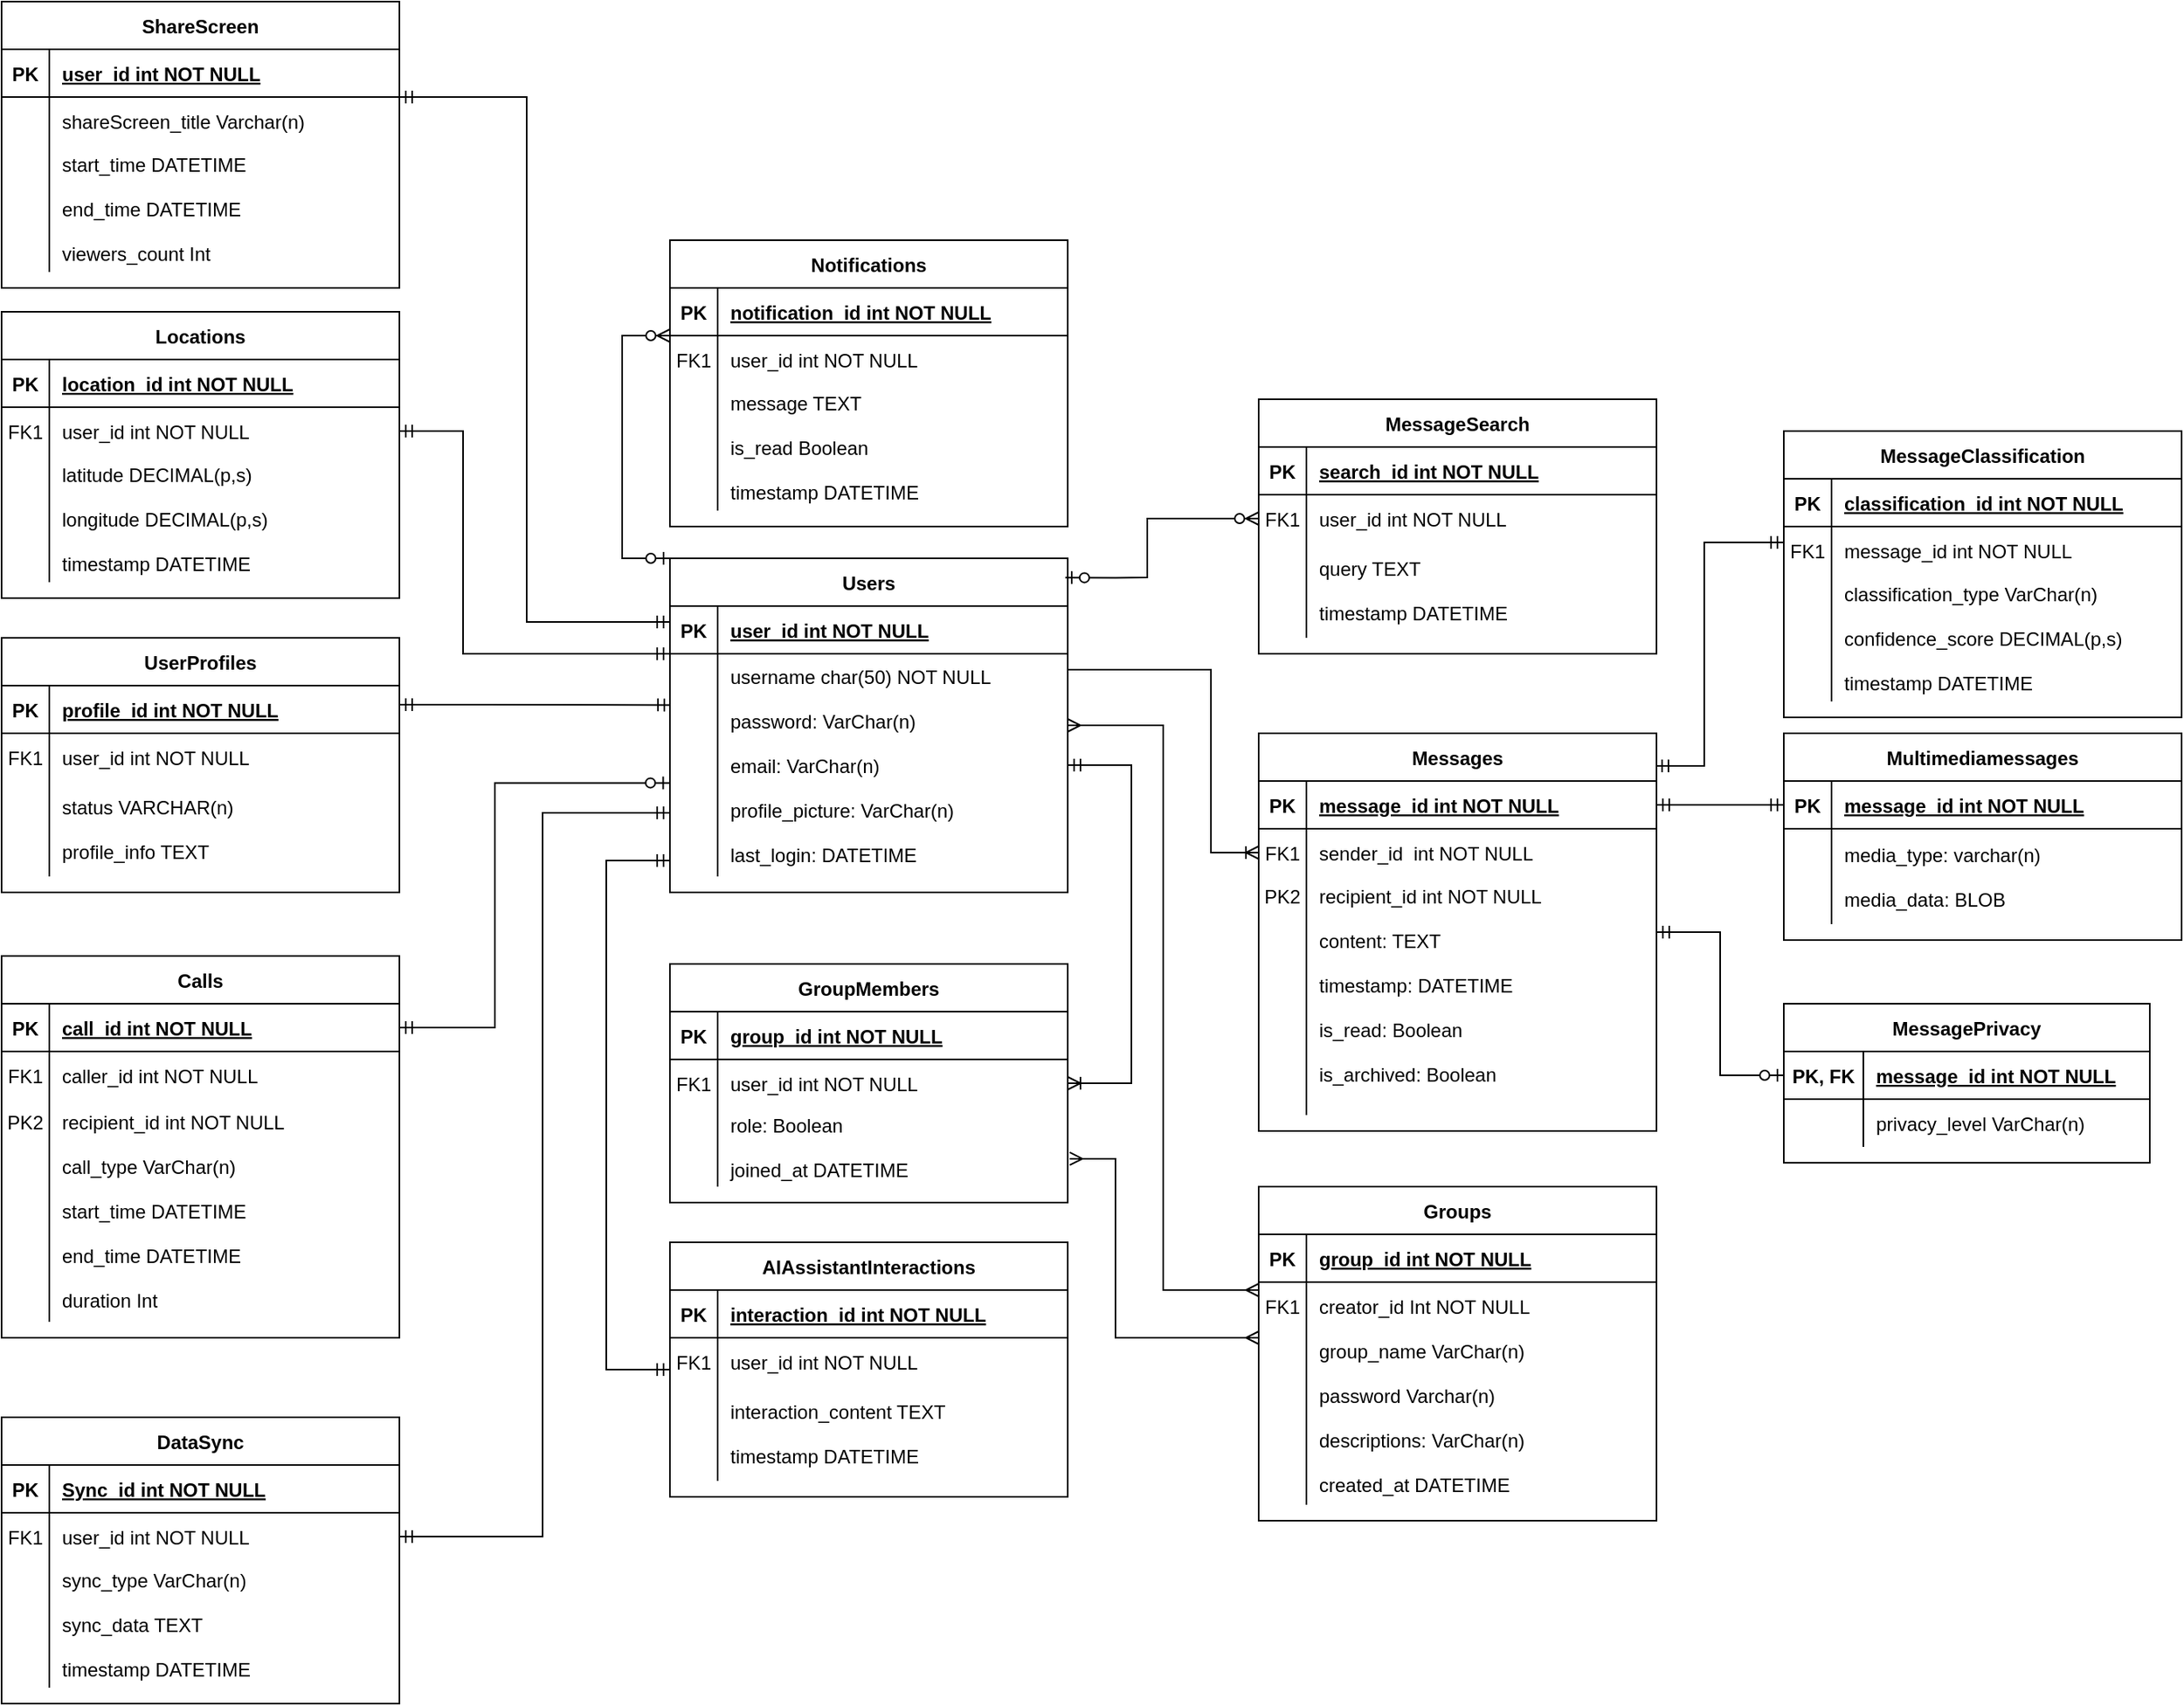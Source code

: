 <mxfile version="21.6.5" type="device">
  <diagram id="R2lEEEUBdFMjLlhIrx00" name="Database">
    <mxGraphModel dx="2016" dy="712" grid="1" gridSize="10" guides="1" tooltips="1" connect="1" arrows="1" fold="1" page="1" pageScale="1" pageWidth="850" pageHeight="1100" math="0" shadow="0" extFonts="Permanent Marker^https://fonts.googleapis.com/css?family=Permanent+Marker">
      <root>
        <mxCell id="0" />
        <mxCell id="1" parent="0" />
        <mxCell id="C-vyLk0tnHw3VtMMgP7b-2" value="Messages" style="shape=table;startSize=30;container=1;collapsible=1;childLayout=tableLayout;fixedRows=1;rowLines=0;fontStyle=1;align=center;resizeLast=1;" parent="1" vertex="1">
          <mxGeometry x="540" y="1090" width="250" height="250" as="geometry" />
        </mxCell>
        <mxCell id="C-vyLk0tnHw3VtMMgP7b-3" value="" style="shape=partialRectangle;collapsible=0;dropTarget=0;pointerEvents=0;fillColor=none;points=[[0,0.5],[1,0.5]];portConstraint=eastwest;top=0;left=0;right=0;bottom=1;" parent="C-vyLk0tnHw3VtMMgP7b-2" vertex="1">
          <mxGeometry y="30" width="250" height="30" as="geometry" />
        </mxCell>
        <mxCell id="C-vyLk0tnHw3VtMMgP7b-4" value="PK" style="shape=partialRectangle;overflow=hidden;connectable=0;fillColor=none;top=0;left=0;bottom=0;right=0;fontStyle=1;" parent="C-vyLk0tnHw3VtMMgP7b-3" vertex="1">
          <mxGeometry width="30" height="30" as="geometry">
            <mxRectangle width="30" height="30" as="alternateBounds" />
          </mxGeometry>
        </mxCell>
        <mxCell id="C-vyLk0tnHw3VtMMgP7b-5" value="message_id int NOT NULL " style="shape=partialRectangle;overflow=hidden;connectable=0;fillColor=none;top=0;left=0;bottom=0;right=0;align=left;spacingLeft=6;fontStyle=5;" parent="C-vyLk0tnHw3VtMMgP7b-3" vertex="1">
          <mxGeometry x="30" width="220" height="30" as="geometry">
            <mxRectangle width="220" height="30" as="alternateBounds" />
          </mxGeometry>
        </mxCell>
        <mxCell id="C-vyLk0tnHw3VtMMgP7b-6" value="" style="shape=partialRectangle;collapsible=0;dropTarget=0;pointerEvents=0;fillColor=none;points=[[0,0.5],[1,0.5]];portConstraint=eastwest;top=0;left=0;right=0;bottom=0;" parent="C-vyLk0tnHw3VtMMgP7b-2" vertex="1">
          <mxGeometry y="60" width="250" height="30" as="geometry" />
        </mxCell>
        <mxCell id="C-vyLk0tnHw3VtMMgP7b-7" value="FK1" style="shape=partialRectangle;overflow=hidden;connectable=0;fillColor=none;top=0;left=0;bottom=0;right=0;" parent="C-vyLk0tnHw3VtMMgP7b-6" vertex="1">
          <mxGeometry width="30" height="30" as="geometry">
            <mxRectangle width="30" height="30" as="alternateBounds" />
          </mxGeometry>
        </mxCell>
        <mxCell id="C-vyLk0tnHw3VtMMgP7b-8" value="sender_id  int NOT NULL" style="shape=partialRectangle;overflow=hidden;connectable=0;fillColor=none;top=0;left=0;bottom=0;right=0;align=left;spacingLeft=6;" parent="C-vyLk0tnHw3VtMMgP7b-6" vertex="1">
          <mxGeometry x="30" width="220" height="30" as="geometry">
            <mxRectangle width="220" height="30" as="alternateBounds" />
          </mxGeometry>
        </mxCell>
        <mxCell id="C-vyLk0tnHw3VtMMgP7b-9" value="" style="shape=partialRectangle;collapsible=0;dropTarget=0;pointerEvents=0;fillColor=none;points=[[0,0.5],[1,0.5]];portConstraint=eastwest;top=0;left=0;right=0;bottom=0;" parent="C-vyLk0tnHw3VtMMgP7b-2" vertex="1">
          <mxGeometry y="90" width="250" height="150" as="geometry" />
        </mxCell>
        <mxCell id="C-vyLk0tnHw3VtMMgP7b-10" value="PK2&#xa;&#xa;&#xa;&#xa;&#xa;&#xa;&#xa;&#xa;&#xa;" style="shape=partialRectangle;overflow=hidden;connectable=0;fillColor=none;top=0;left=0;bottom=0;right=0;" parent="C-vyLk0tnHw3VtMMgP7b-9" vertex="1">
          <mxGeometry width="30" height="150" as="geometry">
            <mxRectangle width="30" height="150" as="alternateBounds" />
          </mxGeometry>
        </mxCell>
        <mxCell id="C-vyLk0tnHw3VtMMgP7b-11" value="recipient_id int NOT NULL&#xa;&#xa;content: TEXT&#xa;&#xa;timestamp: DATETIME&#xa;&#xa;is_read: Boolean&#xa;&#xa;is_archived: Boolean&#xa;" style="shape=partialRectangle;overflow=hidden;connectable=0;fillColor=none;top=0;left=0;bottom=0;right=0;align=left;spacingLeft=6;" parent="C-vyLk0tnHw3VtMMgP7b-9" vertex="1">
          <mxGeometry x="30" width="220" height="150" as="geometry">
            <mxRectangle width="220" height="150" as="alternateBounds" />
          </mxGeometry>
        </mxCell>
        <mxCell id="C-vyLk0tnHw3VtMMgP7b-13" value="MessageClassification" style="shape=table;startSize=30;container=1;collapsible=1;childLayout=tableLayout;fixedRows=1;rowLines=0;fontStyle=1;align=center;resizeLast=1;" parent="1" vertex="1">
          <mxGeometry x="870" y="900" width="250" height="180" as="geometry" />
        </mxCell>
        <mxCell id="C-vyLk0tnHw3VtMMgP7b-14" value="" style="shape=partialRectangle;collapsible=0;dropTarget=0;pointerEvents=0;fillColor=none;points=[[0,0.5],[1,0.5]];portConstraint=eastwest;top=0;left=0;right=0;bottom=1;" parent="C-vyLk0tnHw3VtMMgP7b-13" vertex="1">
          <mxGeometry y="30" width="250" height="30" as="geometry" />
        </mxCell>
        <mxCell id="C-vyLk0tnHw3VtMMgP7b-15" value="PK" style="shape=partialRectangle;overflow=hidden;connectable=0;fillColor=none;top=0;left=0;bottom=0;right=0;fontStyle=1;" parent="C-vyLk0tnHw3VtMMgP7b-14" vertex="1">
          <mxGeometry width="30" height="30" as="geometry">
            <mxRectangle width="30" height="30" as="alternateBounds" />
          </mxGeometry>
        </mxCell>
        <mxCell id="C-vyLk0tnHw3VtMMgP7b-16" value="classification_id int NOT NULL " style="shape=partialRectangle;overflow=hidden;connectable=0;fillColor=none;top=0;left=0;bottom=0;right=0;align=left;spacingLeft=6;fontStyle=5;" parent="C-vyLk0tnHw3VtMMgP7b-14" vertex="1">
          <mxGeometry x="30" width="220" height="30" as="geometry">
            <mxRectangle width="220" height="30" as="alternateBounds" />
          </mxGeometry>
        </mxCell>
        <mxCell id="C-vyLk0tnHw3VtMMgP7b-17" value="" style="shape=partialRectangle;collapsible=0;dropTarget=0;pointerEvents=0;fillColor=none;points=[[0,0.5],[1,0.5]];portConstraint=eastwest;top=0;left=0;right=0;bottom=0;" parent="C-vyLk0tnHw3VtMMgP7b-13" vertex="1">
          <mxGeometry y="60" width="250" height="30" as="geometry" />
        </mxCell>
        <mxCell id="C-vyLk0tnHw3VtMMgP7b-18" value="FK1" style="shape=partialRectangle;overflow=hidden;connectable=0;fillColor=none;top=0;left=0;bottom=0;right=0;" parent="C-vyLk0tnHw3VtMMgP7b-17" vertex="1">
          <mxGeometry width="30" height="30" as="geometry">
            <mxRectangle width="30" height="30" as="alternateBounds" />
          </mxGeometry>
        </mxCell>
        <mxCell id="C-vyLk0tnHw3VtMMgP7b-19" value="message_id int NOT NULL" style="shape=partialRectangle;overflow=hidden;connectable=0;fillColor=none;top=0;left=0;bottom=0;right=0;align=left;spacingLeft=6;" parent="C-vyLk0tnHw3VtMMgP7b-17" vertex="1">
          <mxGeometry x="30" width="220" height="30" as="geometry">
            <mxRectangle width="220" height="30" as="alternateBounds" />
          </mxGeometry>
        </mxCell>
        <mxCell id="C-vyLk0tnHw3VtMMgP7b-20" value="" style="shape=partialRectangle;collapsible=0;dropTarget=0;pointerEvents=0;fillColor=none;points=[[0,0.5],[1,0.5]];portConstraint=eastwest;top=0;left=0;right=0;bottom=0;" parent="C-vyLk0tnHw3VtMMgP7b-13" vertex="1">
          <mxGeometry y="90" width="250" height="80" as="geometry" />
        </mxCell>
        <mxCell id="C-vyLk0tnHw3VtMMgP7b-21" value="" style="shape=partialRectangle;overflow=hidden;connectable=0;fillColor=none;top=0;left=0;bottom=0;right=0;" parent="C-vyLk0tnHw3VtMMgP7b-20" vertex="1">
          <mxGeometry width="30" height="80" as="geometry">
            <mxRectangle width="30" height="80" as="alternateBounds" />
          </mxGeometry>
        </mxCell>
        <mxCell id="C-vyLk0tnHw3VtMMgP7b-22" value="classification_type VarChar(n)&#xa;&#xa;confidence_score DECIMAL(p,s)&#xa;&#xa;timestamp DATETIME" style="shape=partialRectangle;overflow=hidden;connectable=0;fillColor=none;top=0;left=0;bottom=0;right=0;align=left;spacingLeft=6;" parent="C-vyLk0tnHw3VtMMgP7b-20" vertex="1">
          <mxGeometry x="30" width="220" height="80" as="geometry">
            <mxRectangle width="220" height="80" as="alternateBounds" />
          </mxGeometry>
        </mxCell>
        <mxCell id="C-vyLk0tnHw3VtMMgP7b-23" value="Users" style="shape=table;startSize=30;container=1;collapsible=1;childLayout=tableLayout;fixedRows=1;rowLines=0;fontStyle=1;align=center;resizeLast=1;" parent="1" vertex="1">
          <mxGeometry x="170" y="980" width="250" height="210" as="geometry" />
        </mxCell>
        <mxCell id="C-vyLk0tnHw3VtMMgP7b-24" value="" style="shape=partialRectangle;collapsible=0;dropTarget=0;pointerEvents=0;fillColor=none;points=[[0,0.5],[1,0.5]];portConstraint=eastwest;top=0;left=0;right=0;bottom=1;" parent="C-vyLk0tnHw3VtMMgP7b-23" vertex="1">
          <mxGeometry y="30" width="250" height="30" as="geometry" />
        </mxCell>
        <mxCell id="C-vyLk0tnHw3VtMMgP7b-25" value="PK" style="shape=partialRectangle;overflow=hidden;connectable=0;fillColor=none;top=0;left=0;bottom=0;right=0;fontStyle=1;" parent="C-vyLk0tnHw3VtMMgP7b-24" vertex="1">
          <mxGeometry width="30" height="30" as="geometry">
            <mxRectangle width="30" height="30" as="alternateBounds" />
          </mxGeometry>
        </mxCell>
        <mxCell id="C-vyLk0tnHw3VtMMgP7b-26" value="user_id int NOT NULL " style="shape=partialRectangle;overflow=hidden;connectable=0;fillColor=none;top=0;left=0;bottom=0;right=0;align=left;spacingLeft=6;fontStyle=5;" parent="C-vyLk0tnHw3VtMMgP7b-24" vertex="1">
          <mxGeometry x="30" width="220" height="30" as="geometry">
            <mxRectangle width="220" height="30" as="alternateBounds" />
          </mxGeometry>
        </mxCell>
        <mxCell id="C-vyLk0tnHw3VtMMgP7b-27" value="" style="shape=partialRectangle;collapsible=0;dropTarget=0;pointerEvents=0;fillColor=none;points=[[0,0.5],[1,0.5]];portConstraint=eastwest;top=0;left=0;right=0;bottom=0;" parent="C-vyLk0tnHw3VtMMgP7b-23" vertex="1">
          <mxGeometry y="60" width="250" height="140" as="geometry" />
        </mxCell>
        <mxCell id="C-vyLk0tnHw3VtMMgP7b-28" value="" style="shape=partialRectangle;overflow=hidden;connectable=0;fillColor=none;top=0;left=0;bottom=0;right=0;" parent="C-vyLk0tnHw3VtMMgP7b-27" vertex="1">
          <mxGeometry width="30" height="140" as="geometry">
            <mxRectangle width="30" height="140" as="alternateBounds" />
          </mxGeometry>
        </mxCell>
        <mxCell id="C-vyLk0tnHw3VtMMgP7b-29" value="username char(50) NOT NULL&#xa;&#xa;password: VarChar(n)&#xa;&#xa;email: VarChar(n)&#xa;&#xa;profile_picture: VarChar(n)&#xa;&#xa;last_login: DATETIME" style="shape=partialRectangle;overflow=hidden;connectable=0;fillColor=none;top=0;left=0;bottom=0;right=0;align=left;spacingLeft=6;" parent="C-vyLk0tnHw3VtMMgP7b-27" vertex="1">
          <mxGeometry x="30" width="220" height="140" as="geometry">
            <mxRectangle width="220" height="140" as="alternateBounds" />
          </mxGeometry>
        </mxCell>
        <mxCell id="LnUcckQu6V7SU-GZ_DZU-6" value="Groups" style="shape=table;startSize=30;container=1;collapsible=1;childLayout=tableLayout;fixedRows=1;rowLines=0;fontStyle=1;align=center;resizeLast=1;" vertex="1" parent="1">
          <mxGeometry x="540" y="1375" width="250" height="210" as="geometry" />
        </mxCell>
        <mxCell id="LnUcckQu6V7SU-GZ_DZU-7" value="" style="shape=partialRectangle;collapsible=0;dropTarget=0;pointerEvents=0;fillColor=none;points=[[0,0.5],[1,0.5]];portConstraint=eastwest;top=0;left=0;right=0;bottom=1;" vertex="1" parent="LnUcckQu6V7SU-GZ_DZU-6">
          <mxGeometry y="30" width="250" height="30" as="geometry" />
        </mxCell>
        <mxCell id="LnUcckQu6V7SU-GZ_DZU-8" value="PK" style="shape=partialRectangle;overflow=hidden;connectable=0;fillColor=none;top=0;left=0;bottom=0;right=0;fontStyle=1;" vertex="1" parent="LnUcckQu6V7SU-GZ_DZU-7">
          <mxGeometry width="30" height="30" as="geometry">
            <mxRectangle width="30" height="30" as="alternateBounds" />
          </mxGeometry>
        </mxCell>
        <mxCell id="LnUcckQu6V7SU-GZ_DZU-9" value="group_id int NOT NULL " style="shape=partialRectangle;overflow=hidden;connectable=0;fillColor=none;top=0;left=0;bottom=0;right=0;align=left;spacingLeft=6;fontStyle=5;" vertex="1" parent="LnUcckQu6V7SU-GZ_DZU-7">
          <mxGeometry x="30" width="220" height="30" as="geometry">
            <mxRectangle width="220" height="30" as="alternateBounds" />
          </mxGeometry>
        </mxCell>
        <mxCell id="LnUcckQu6V7SU-GZ_DZU-10" value="" style="shape=partialRectangle;collapsible=0;dropTarget=0;pointerEvents=0;fillColor=none;points=[[0,0.5],[1,0.5]];portConstraint=eastwest;top=0;left=0;right=0;bottom=0;" vertex="1" parent="LnUcckQu6V7SU-GZ_DZU-6">
          <mxGeometry y="60" width="250" height="30" as="geometry" />
        </mxCell>
        <mxCell id="LnUcckQu6V7SU-GZ_DZU-11" value="FK1" style="shape=partialRectangle;overflow=hidden;connectable=0;fillColor=none;top=0;left=0;bottom=0;right=0;" vertex="1" parent="LnUcckQu6V7SU-GZ_DZU-10">
          <mxGeometry width="30" height="30" as="geometry">
            <mxRectangle width="30" height="30" as="alternateBounds" />
          </mxGeometry>
        </mxCell>
        <mxCell id="LnUcckQu6V7SU-GZ_DZU-12" value="creator_id Int NOT NULL" style="shape=partialRectangle;overflow=hidden;connectable=0;fillColor=none;top=0;left=0;bottom=0;right=0;align=left;spacingLeft=6;" vertex="1" parent="LnUcckQu6V7SU-GZ_DZU-10">
          <mxGeometry x="30" width="220" height="30" as="geometry">
            <mxRectangle width="220" height="30" as="alternateBounds" />
          </mxGeometry>
        </mxCell>
        <mxCell id="LnUcckQu6V7SU-GZ_DZU-13" value="" style="shape=partialRectangle;collapsible=0;dropTarget=0;pointerEvents=0;fillColor=none;points=[[0,0.5],[1,0.5]];portConstraint=eastwest;top=0;left=0;right=0;bottom=0;" vertex="1" parent="LnUcckQu6V7SU-GZ_DZU-6">
          <mxGeometry y="90" width="250" height="110" as="geometry" />
        </mxCell>
        <mxCell id="LnUcckQu6V7SU-GZ_DZU-14" value="" style="shape=partialRectangle;overflow=hidden;connectable=0;fillColor=none;top=0;left=0;bottom=0;right=0;" vertex="1" parent="LnUcckQu6V7SU-GZ_DZU-13">
          <mxGeometry width="30" height="110" as="geometry">
            <mxRectangle width="30" height="110" as="alternateBounds" />
          </mxGeometry>
        </mxCell>
        <mxCell id="LnUcckQu6V7SU-GZ_DZU-15" value="group_name VarChar(n)&#xa;&#xa;password Varchar(n)&#xa;&#xa;descriptions: VarChar(n)&#xa;&#xa;created_at DATETIME" style="shape=partialRectangle;overflow=hidden;connectable=0;fillColor=none;top=0;left=0;bottom=0;right=0;align=left;spacingLeft=6;" vertex="1" parent="LnUcckQu6V7SU-GZ_DZU-13">
          <mxGeometry x="30" width="220" height="110" as="geometry">
            <mxRectangle width="220" height="110" as="alternateBounds" />
          </mxGeometry>
        </mxCell>
        <mxCell id="LnUcckQu6V7SU-GZ_DZU-16" value="Multimediamessages" style="shape=table;startSize=30;container=1;collapsible=1;childLayout=tableLayout;fixedRows=1;rowLines=0;fontStyle=1;align=center;resizeLast=1;" vertex="1" parent="1">
          <mxGeometry x="870" y="1090" width="250" height="130" as="geometry" />
        </mxCell>
        <mxCell id="LnUcckQu6V7SU-GZ_DZU-17" value="" style="shape=partialRectangle;collapsible=0;dropTarget=0;pointerEvents=0;fillColor=none;points=[[0,0.5],[1,0.5]];portConstraint=eastwest;top=0;left=0;right=0;bottom=1;" vertex="1" parent="LnUcckQu6V7SU-GZ_DZU-16">
          <mxGeometry y="30" width="250" height="30" as="geometry" />
        </mxCell>
        <mxCell id="LnUcckQu6V7SU-GZ_DZU-18" value="PK" style="shape=partialRectangle;overflow=hidden;connectable=0;fillColor=none;top=0;left=0;bottom=0;right=0;fontStyle=1;" vertex="1" parent="LnUcckQu6V7SU-GZ_DZU-17">
          <mxGeometry width="30" height="30" as="geometry">
            <mxRectangle width="30" height="30" as="alternateBounds" />
          </mxGeometry>
        </mxCell>
        <mxCell id="LnUcckQu6V7SU-GZ_DZU-19" value="message_id int NOT NULL " style="shape=partialRectangle;overflow=hidden;connectable=0;fillColor=none;top=0;left=0;bottom=0;right=0;align=left;spacingLeft=6;fontStyle=5;" vertex="1" parent="LnUcckQu6V7SU-GZ_DZU-17">
          <mxGeometry x="30" width="220" height="30" as="geometry">
            <mxRectangle width="220" height="30" as="alternateBounds" />
          </mxGeometry>
        </mxCell>
        <mxCell id="LnUcckQu6V7SU-GZ_DZU-20" value="" style="shape=partialRectangle;collapsible=0;dropTarget=0;pointerEvents=0;fillColor=none;points=[[0,0.5],[1,0.5]];portConstraint=eastwest;top=0;left=0;right=0;bottom=0;" vertex="1" parent="LnUcckQu6V7SU-GZ_DZU-16">
          <mxGeometry y="60" width="250" height="60" as="geometry" />
        </mxCell>
        <mxCell id="LnUcckQu6V7SU-GZ_DZU-21" value="" style="shape=partialRectangle;overflow=hidden;connectable=0;fillColor=none;top=0;left=0;bottom=0;right=0;" vertex="1" parent="LnUcckQu6V7SU-GZ_DZU-20">
          <mxGeometry width="30" height="60" as="geometry">
            <mxRectangle width="30" height="60" as="alternateBounds" />
          </mxGeometry>
        </mxCell>
        <mxCell id="LnUcckQu6V7SU-GZ_DZU-22" value="media_type: varchar(n)&#xa;&#xa;media_data: BLOB" style="shape=partialRectangle;overflow=hidden;connectable=0;fillColor=none;top=0;left=0;bottom=0;right=0;align=left;spacingLeft=6;" vertex="1" parent="LnUcckQu6V7SU-GZ_DZU-20">
          <mxGeometry x="30" width="220" height="60" as="geometry">
            <mxRectangle width="220" height="60" as="alternateBounds" />
          </mxGeometry>
        </mxCell>
        <mxCell id="LnUcckQu6V7SU-GZ_DZU-23" value="" style="shape=partialRectangle;overflow=hidden;connectable=0;fillColor=none;top=0;left=0;bottom=0;right=0;" vertex="1" parent="1">
          <mxGeometry x="180" y="900" width="30" height="30" as="geometry">
            <mxRectangle width="30" height="30" as="alternateBounds" />
          </mxGeometry>
        </mxCell>
        <mxCell id="LnUcckQu6V7SU-GZ_DZU-24" value="GroupMembers" style="shape=table;startSize=30;container=1;collapsible=1;childLayout=tableLayout;fixedRows=1;rowLines=0;fontStyle=1;align=center;resizeLast=1;" vertex="1" parent="1">
          <mxGeometry x="170" y="1235" width="250" height="150" as="geometry" />
        </mxCell>
        <mxCell id="LnUcckQu6V7SU-GZ_DZU-25" value="" style="shape=partialRectangle;collapsible=0;dropTarget=0;pointerEvents=0;fillColor=none;points=[[0,0.5],[1,0.5]];portConstraint=eastwest;top=0;left=0;right=0;bottom=1;" vertex="1" parent="LnUcckQu6V7SU-GZ_DZU-24">
          <mxGeometry y="30" width="250" height="30" as="geometry" />
        </mxCell>
        <mxCell id="LnUcckQu6V7SU-GZ_DZU-26" value="PK" style="shape=partialRectangle;overflow=hidden;connectable=0;fillColor=none;top=0;left=0;bottom=0;right=0;fontStyle=1;" vertex="1" parent="LnUcckQu6V7SU-GZ_DZU-25">
          <mxGeometry width="30" height="30" as="geometry">
            <mxRectangle width="30" height="30" as="alternateBounds" />
          </mxGeometry>
        </mxCell>
        <mxCell id="LnUcckQu6V7SU-GZ_DZU-27" value="group_id int NOT NULL " style="shape=partialRectangle;overflow=hidden;connectable=0;fillColor=none;top=0;left=0;bottom=0;right=0;align=left;spacingLeft=6;fontStyle=5;" vertex="1" parent="LnUcckQu6V7SU-GZ_DZU-25">
          <mxGeometry x="30" width="220" height="30" as="geometry">
            <mxRectangle width="220" height="30" as="alternateBounds" />
          </mxGeometry>
        </mxCell>
        <mxCell id="LnUcckQu6V7SU-GZ_DZU-28" value="" style="shape=partialRectangle;collapsible=0;dropTarget=0;pointerEvents=0;fillColor=none;points=[[0,0.5],[1,0.5]];portConstraint=eastwest;top=0;left=0;right=0;bottom=0;" vertex="1" parent="LnUcckQu6V7SU-GZ_DZU-24">
          <mxGeometry y="60" width="250" height="30" as="geometry" />
        </mxCell>
        <mxCell id="LnUcckQu6V7SU-GZ_DZU-29" value="FK1" style="shape=partialRectangle;overflow=hidden;connectable=0;fillColor=none;top=0;left=0;bottom=0;right=0;" vertex="1" parent="LnUcckQu6V7SU-GZ_DZU-28">
          <mxGeometry width="30" height="30" as="geometry">
            <mxRectangle width="30" height="30" as="alternateBounds" />
          </mxGeometry>
        </mxCell>
        <mxCell id="LnUcckQu6V7SU-GZ_DZU-30" value="user_id int NOT NULL" style="shape=partialRectangle;overflow=hidden;connectable=0;fillColor=none;top=0;left=0;bottom=0;right=0;align=left;spacingLeft=6;" vertex="1" parent="LnUcckQu6V7SU-GZ_DZU-28">
          <mxGeometry x="30" width="220" height="30" as="geometry">
            <mxRectangle width="220" height="30" as="alternateBounds" />
          </mxGeometry>
        </mxCell>
        <mxCell id="LnUcckQu6V7SU-GZ_DZU-31" value="" style="shape=partialRectangle;collapsible=0;dropTarget=0;pointerEvents=0;fillColor=none;points=[[0,0.5],[1,0.5]];portConstraint=eastwest;top=0;left=0;right=0;bottom=0;" vertex="1" parent="LnUcckQu6V7SU-GZ_DZU-24">
          <mxGeometry y="90" width="250" height="50" as="geometry" />
        </mxCell>
        <mxCell id="LnUcckQu6V7SU-GZ_DZU-32" value="" style="shape=partialRectangle;overflow=hidden;connectable=0;fillColor=none;top=0;left=0;bottom=0;right=0;" vertex="1" parent="LnUcckQu6V7SU-GZ_DZU-31">
          <mxGeometry width="30" height="50" as="geometry">
            <mxRectangle width="30" height="50" as="alternateBounds" />
          </mxGeometry>
        </mxCell>
        <mxCell id="LnUcckQu6V7SU-GZ_DZU-33" value="role: Boolean&#xa;&#xa;joined_at DATETIME" style="shape=partialRectangle;overflow=hidden;connectable=0;fillColor=none;top=0;left=0;bottom=0;right=0;align=left;spacingLeft=6;" vertex="1" parent="LnUcckQu6V7SU-GZ_DZU-31">
          <mxGeometry x="30" width="220" height="50" as="geometry">
            <mxRectangle width="220" height="50" as="alternateBounds" />
          </mxGeometry>
        </mxCell>
        <mxCell id="LnUcckQu6V7SU-GZ_DZU-34" value="UserProfiles" style="shape=table;startSize=30;container=1;collapsible=1;childLayout=tableLayout;fixedRows=1;rowLines=0;fontStyle=1;align=center;resizeLast=1;" vertex="1" parent="1">
          <mxGeometry x="-250" y="1030" width="250" height="160" as="geometry" />
        </mxCell>
        <mxCell id="LnUcckQu6V7SU-GZ_DZU-35" value="" style="shape=partialRectangle;collapsible=0;dropTarget=0;pointerEvents=0;fillColor=none;points=[[0,0.5],[1,0.5]];portConstraint=eastwest;top=0;left=0;right=0;bottom=1;" vertex="1" parent="LnUcckQu6V7SU-GZ_DZU-34">
          <mxGeometry y="30" width="250" height="30" as="geometry" />
        </mxCell>
        <mxCell id="LnUcckQu6V7SU-GZ_DZU-36" value="PK" style="shape=partialRectangle;overflow=hidden;connectable=0;fillColor=none;top=0;left=0;bottom=0;right=0;fontStyle=1;" vertex="1" parent="LnUcckQu6V7SU-GZ_DZU-35">
          <mxGeometry width="30" height="30" as="geometry">
            <mxRectangle width="30" height="30" as="alternateBounds" />
          </mxGeometry>
        </mxCell>
        <mxCell id="LnUcckQu6V7SU-GZ_DZU-37" value="profile_id int NOT NULL " style="shape=partialRectangle;overflow=hidden;connectable=0;fillColor=none;top=0;left=0;bottom=0;right=0;align=left;spacingLeft=6;fontStyle=5;" vertex="1" parent="LnUcckQu6V7SU-GZ_DZU-35">
          <mxGeometry x="30" width="220" height="30" as="geometry">
            <mxRectangle width="220" height="30" as="alternateBounds" />
          </mxGeometry>
        </mxCell>
        <mxCell id="LnUcckQu6V7SU-GZ_DZU-38" value="" style="shape=partialRectangle;collapsible=0;dropTarget=0;pointerEvents=0;fillColor=none;points=[[0,0.5],[1,0.5]];portConstraint=eastwest;top=0;left=0;right=0;bottom=0;" vertex="1" parent="LnUcckQu6V7SU-GZ_DZU-34">
          <mxGeometry y="60" width="250" height="30" as="geometry" />
        </mxCell>
        <mxCell id="LnUcckQu6V7SU-GZ_DZU-39" value="FK1" style="shape=partialRectangle;overflow=hidden;connectable=0;fillColor=none;top=0;left=0;bottom=0;right=0;" vertex="1" parent="LnUcckQu6V7SU-GZ_DZU-38">
          <mxGeometry width="30" height="30" as="geometry">
            <mxRectangle width="30" height="30" as="alternateBounds" />
          </mxGeometry>
        </mxCell>
        <mxCell id="LnUcckQu6V7SU-GZ_DZU-40" value="user_id int NOT NULL" style="shape=partialRectangle;overflow=hidden;connectable=0;fillColor=none;top=0;left=0;bottom=0;right=0;align=left;spacingLeft=6;" vertex="1" parent="LnUcckQu6V7SU-GZ_DZU-38">
          <mxGeometry x="30" width="220" height="30" as="geometry">
            <mxRectangle width="220" height="30" as="alternateBounds" />
          </mxGeometry>
        </mxCell>
        <mxCell id="LnUcckQu6V7SU-GZ_DZU-41" value="" style="shape=partialRectangle;collapsible=0;dropTarget=0;pointerEvents=0;fillColor=none;points=[[0,0.5],[1,0.5]];portConstraint=eastwest;top=0;left=0;right=0;bottom=0;" vertex="1" parent="LnUcckQu6V7SU-GZ_DZU-34">
          <mxGeometry y="90" width="250" height="60" as="geometry" />
        </mxCell>
        <mxCell id="LnUcckQu6V7SU-GZ_DZU-42" value="" style="shape=partialRectangle;overflow=hidden;connectable=0;fillColor=none;top=0;left=0;bottom=0;right=0;" vertex="1" parent="LnUcckQu6V7SU-GZ_DZU-41">
          <mxGeometry width="30" height="60" as="geometry">
            <mxRectangle width="30" height="60" as="alternateBounds" />
          </mxGeometry>
        </mxCell>
        <mxCell id="LnUcckQu6V7SU-GZ_DZU-43" value="status VARCHAR(n)&#xa;&#xa;profile_info TEXT" style="shape=partialRectangle;overflow=hidden;connectable=0;fillColor=none;top=0;left=0;bottom=0;right=0;align=left;spacingLeft=6;" vertex="1" parent="LnUcckQu6V7SU-GZ_DZU-41">
          <mxGeometry x="30" width="220" height="60" as="geometry">
            <mxRectangle width="220" height="60" as="alternateBounds" />
          </mxGeometry>
        </mxCell>
        <mxCell id="LnUcckQu6V7SU-GZ_DZU-44" value="Calls" style="shape=table;startSize=30;container=1;collapsible=1;childLayout=tableLayout;fixedRows=1;rowLines=0;fontStyle=1;align=center;resizeLast=1;" vertex="1" parent="1">
          <mxGeometry x="-250" y="1230" width="250" height="240" as="geometry" />
        </mxCell>
        <mxCell id="LnUcckQu6V7SU-GZ_DZU-45" value="" style="shape=partialRectangle;collapsible=0;dropTarget=0;pointerEvents=0;fillColor=none;points=[[0,0.5],[1,0.5]];portConstraint=eastwest;top=0;left=0;right=0;bottom=1;" vertex="1" parent="LnUcckQu6V7SU-GZ_DZU-44">
          <mxGeometry y="30" width="250" height="30" as="geometry" />
        </mxCell>
        <mxCell id="LnUcckQu6V7SU-GZ_DZU-46" value="PK" style="shape=partialRectangle;overflow=hidden;connectable=0;fillColor=none;top=0;left=0;bottom=0;right=0;fontStyle=1;" vertex="1" parent="LnUcckQu6V7SU-GZ_DZU-45">
          <mxGeometry width="30" height="30" as="geometry">
            <mxRectangle width="30" height="30" as="alternateBounds" />
          </mxGeometry>
        </mxCell>
        <mxCell id="LnUcckQu6V7SU-GZ_DZU-47" value="call_id int NOT NULL " style="shape=partialRectangle;overflow=hidden;connectable=0;fillColor=none;top=0;left=0;bottom=0;right=0;align=left;spacingLeft=6;fontStyle=5;" vertex="1" parent="LnUcckQu6V7SU-GZ_DZU-45">
          <mxGeometry x="30" width="220" height="30" as="geometry">
            <mxRectangle width="220" height="30" as="alternateBounds" />
          </mxGeometry>
        </mxCell>
        <mxCell id="LnUcckQu6V7SU-GZ_DZU-48" value="" style="shape=partialRectangle;collapsible=0;dropTarget=0;pointerEvents=0;fillColor=none;points=[[0,0.5],[1,0.5]];portConstraint=eastwest;top=0;left=0;right=0;bottom=0;" vertex="1" parent="LnUcckQu6V7SU-GZ_DZU-44">
          <mxGeometry y="60" width="250" height="30" as="geometry" />
        </mxCell>
        <mxCell id="LnUcckQu6V7SU-GZ_DZU-49" value="FK1" style="shape=partialRectangle;overflow=hidden;connectable=0;fillColor=none;top=0;left=0;bottom=0;right=0;" vertex="1" parent="LnUcckQu6V7SU-GZ_DZU-48">
          <mxGeometry width="30" height="30" as="geometry">
            <mxRectangle width="30" height="30" as="alternateBounds" />
          </mxGeometry>
        </mxCell>
        <mxCell id="LnUcckQu6V7SU-GZ_DZU-50" value="caller_id int NOT NULL" style="shape=partialRectangle;overflow=hidden;connectable=0;fillColor=none;top=0;left=0;bottom=0;right=0;align=left;spacingLeft=6;" vertex="1" parent="LnUcckQu6V7SU-GZ_DZU-48">
          <mxGeometry x="30" width="220" height="30" as="geometry">
            <mxRectangle width="220" height="30" as="alternateBounds" />
          </mxGeometry>
        </mxCell>
        <mxCell id="LnUcckQu6V7SU-GZ_DZU-51" value="" style="shape=partialRectangle;collapsible=0;dropTarget=0;pointerEvents=0;fillColor=none;points=[[0,0.5],[1,0.5]];portConstraint=eastwest;top=0;left=0;right=0;bottom=0;" vertex="1" parent="LnUcckQu6V7SU-GZ_DZU-44">
          <mxGeometry y="90" width="250" height="140" as="geometry" />
        </mxCell>
        <mxCell id="LnUcckQu6V7SU-GZ_DZU-52" value="PK2&#xa;&#xa;&#xa;&#xa;&#xa;&#xa;&#xa;&#xa;" style="shape=partialRectangle;overflow=hidden;connectable=0;fillColor=none;top=0;left=0;bottom=0;right=0;" vertex="1" parent="LnUcckQu6V7SU-GZ_DZU-51">
          <mxGeometry width="30" height="140" as="geometry">
            <mxRectangle width="30" height="140" as="alternateBounds" />
          </mxGeometry>
        </mxCell>
        <mxCell id="LnUcckQu6V7SU-GZ_DZU-53" value="recipient_id int NOT NULL&#xa;&#xa;call_type VarChar(n)&#xa;&#xa;start_time DATETIME&#xa;&#xa;end_time DATETIME&#xa;&#xa;duration Int" style="shape=partialRectangle;overflow=hidden;connectable=0;fillColor=none;top=0;left=0;bottom=0;right=0;align=left;spacingLeft=6;" vertex="1" parent="LnUcckQu6V7SU-GZ_DZU-51">
          <mxGeometry x="30" width="220" height="140" as="geometry">
            <mxRectangle width="220" height="140" as="alternateBounds" />
          </mxGeometry>
        </mxCell>
        <mxCell id="LnUcckQu6V7SU-GZ_DZU-54" value="MessagePrivacy" style="shape=table;startSize=30;container=1;collapsible=1;childLayout=tableLayout;fixedRows=1;rowLines=0;fontStyle=1;align=center;resizeLast=1;" vertex="1" parent="1">
          <mxGeometry x="870" y="1260" width="230" height="100" as="geometry" />
        </mxCell>
        <mxCell id="LnUcckQu6V7SU-GZ_DZU-55" value="" style="shape=partialRectangle;collapsible=0;dropTarget=0;pointerEvents=0;fillColor=none;points=[[0,0.5],[1,0.5]];portConstraint=eastwest;top=0;left=0;right=0;bottom=1;" vertex="1" parent="LnUcckQu6V7SU-GZ_DZU-54">
          <mxGeometry y="30" width="230" height="30" as="geometry" />
        </mxCell>
        <mxCell id="LnUcckQu6V7SU-GZ_DZU-56" value="PK, FK" style="shape=partialRectangle;overflow=hidden;connectable=0;fillColor=none;top=0;left=0;bottom=0;right=0;fontStyle=1;" vertex="1" parent="LnUcckQu6V7SU-GZ_DZU-55">
          <mxGeometry width="50" height="30" as="geometry">
            <mxRectangle width="50" height="30" as="alternateBounds" />
          </mxGeometry>
        </mxCell>
        <mxCell id="LnUcckQu6V7SU-GZ_DZU-57" value="message_id int NOT NULL " style="shape=partialRectangle;overflow=hidden;connectable=0;fillColor=none;top=0;left=0;bottom=0;right=0;align=left;spacingLeft=6;fontStyle=5;" vertex="1" parent="LnUcckQu6V7SU-GZ_DZU-55">
          <mxGeometry x="50" width="180" height="30" as="geometry">
            <mxRectangle width="180" height="30" as="alternateBounds" />
          </mxGeometry>
        </mxCell>
        <mxCell id="LnUcckQu6V7SU-GZ_DZU-58" value="" style="shape=partialRectangle;collapsible=0;dropTarget=0;pointerEvents=0;fillColor=none;points=[[0,0.5],[1,0.5]];portConstraint=eastwest;top=0;left=0;right=0;bottom=0;" vertex="1" parent="LnUcckQu6V7SU-GZ_DZU-54">
          <mxGeometry y="60" width="230" height="30" as="geometry" />
        </mxCell>
        <mxCell id="LnUcckQu6V7SU-GZ_DZU-59" value="" style="shape=partialRectangle;overflow=hidden;connectable=0;fillColor=none;top=0;left=0;bottom=0;right=0;" vertex="1" parent="LnUcckQu6V7SU-GZ_DZU-58">
          <mxGeometry width="50" height="30" as="geometry">
            <mxRectangle width="50" height="30" as="alternateBounds" />
          </mxGeometry>
        </mxCell>
        <mxCell id="LnUcckQu6V7SU-GZ_DZU-60" value="privacy_level VarChar(n)" style="shape=partialRectangle;overflow=hidden;connectable=0;fillColor=none;top=0;left=0;bottom=0;right=0;align=left;spacingLeft=6;" vertex="1" parent="LnUcckQu6V7SU-GZ_DZU-58">
          <mxGeometry x="50" width="180" height="30" as="geometry">
            <mxRectangle width="180" height="30" as="alternateBounds" />
          </mxGeometry>
        </mxCell>
        <mxCell id="LnUcckQu6V7SU-GZ_DZU-64" value="Notifications" style="shape=table;startSize=30;container=1;collapsible=1;childLayout=tableLayout;fixedRows=1;rowLines=0;fontStyle=1;align=center;resizeLast=1;" vertex="1" parent="1">
          <mxGeometry x="170" y="780" width="250" height="180" as="geometry" />
        </mxCell>
        <mxCell id="LnUcckQu6V7SU-GZ_DZU-65" value="" style="shape=partialRectangle;collapsible=0;dropTarget=0;pointerEvents=0;fillColor=none;points=[[0,0.5],[1,0.5]];portConstraint=eastwest;top=0;left=0;right=0;bottom=1;" vertex="1" parent="LnUcckQu6V7SU-GZ_DZU-64">
          <mxGeometry y="30" width="250" height="30" as="geometry" />
        </mxCell>
        <mxCell id="LnUcckQu6V7SU-GZ_DZU-66" value="PK" style="shape=partialRectangle;overflow=hidden;connectable=0;fillColor=none;top=0;left=0;bottom=0;right=0;fontStyle=1;" vertex="1" parent="LnUcckQu6V7SU-GZ_DZU-65">
          <mxGeometry width="30" height="30" as="geometry">
            <mxRectangle width="30" height="30" as="alternateBounds" />
          </mxGeometry>
        </mxCell>
        <mxCell id="LnUcckQu6V7SU-GZ_DZU-67" value="notification_id int NOT NULL " style="shape=partialRectangle;overflow=hidden;connectable=0;fillColor=none;top=0;left=0;bottom=0;right=0;align=left;spacingLeft=6;fontStyle=5;" vertex="1" parent="LnUcckQu6V7SU-GZ_DZU-65">
          <mxGeometry x="30" width="220" height="30" as="geometry">
            <mxRectangle width="220" height="30" as="alternateBounds" />
          </mxGeometry>
        </mxCell>
        <mxCell id="LnUcckQu6V7SU-GZ_DZU-68" value="" style="shape=partialRectangle;collapsible=0;dropTarget=0;pointerEvents=0;fillColor=none;points=[[0,0.5],[1,0.5]];portConstraint=eastwest;top=0;left=0;right=0;bottom=0;" vertex="1" parent="LnUcckQu6V7SU-GZ_DZU-64">
          <mxGeometry y="60" width="250" height="30" as="geometry" />
        </mxCell>
        <mxCell id="LnUcckQu6V7SU-GZ_DZU-69" value="FK1" style="shape=partialRectangle;overflow=hidden;connectable=0;fillColor=none;top=0;left=0;bottom=0;right=0;" vertex="1" parent="LnUcckQu6V7SU-GZ_DZU-68">
          <mxGeometry width="30" height="30" as="geometry">
            <mxRectangle width="30" height="30" as="alternateBounds" />
          </mxGeometry>
        </mxCell>
        <mxCell id="LnUcckQu6V7SU-GZ_DZU-70" value="user_id int NOT NULL" style="shape=partialRectangle;overflow=hidden;connectable=0;fillColor=none;top=0;left=0;bottom=0;right=0;align=left;spacingLeft=6;" vertex="1" parent="LnUcckQu6V7SU-GZ_DZU-68">
          <mxGeometry x="30" width="220" height="30" as="geometry">
            <mxRectangle width="220" height="30" as="alternateBounds" />
          </mxGeometry>
        </mxCell>
        <mxCell id="LnUcckQu6V7SU-GZ_DZU-71" value="" style="shape=partialRectangle;collapsible=0;dropTarget=0;pointerEvents=0;fillColor=none;points=[[0,0.5],[1,0.5]];portConstraint=eastwest;top=0;left=0;right=0;bottom=0;" vertex="1" parent="LnUcckQu6V7SU-GZ_DZU-64">
          <mxGeometry y="90" width="250" height="80" as="geometry" />
        </mxCell>
        <mxCell id="LnUcckQu6V7SU-GZ_DZU-72" value="" style="shape=partialRectangle;overflow=hidden;connectable=0;fillColor=none;top=0;left=0;bottom=0;right=0;" vertex="1" parent="LnUcckQu6V7SU-GZ_DZU-71">
          <mxGeometry width="30" height="80" as="geometry">
            <mxRectangle width="30" height="80" as="alternateBounds" />
          </mxGeometry>
        </mxCell>
        <mxCell id="LnUcckQu6V7SU-GZ_DZU-73" value="message TEXT&#xa;&#xa;is_read Boolean&#xa;&#xa;timestamp DATETIME" style="shape=partialRectangle;overflow=hidden;connectable=0;fillColor=none;top=0;left=0;bottom=0;right=0;align=left;spacingLeft=6;" vertex="1" parent="LnUcckQu6V7SU-GZ_DZU-71">
          <mxGeometry x="30" width="220" height="80" as="geometry">
            <mxRectangle width="220" height="80" as="alternateBounds" />
          </mxGeometry>
        </mxCell>
        <mxCell id="LnUcckQu6V7SU-GZ_DZU-74" value="MessageSearch" style="shape=table;startSize=30;container=1;collapsible=1;childLayout=tableLayout;fixedRows=1;rowLines=0;fontStyle=1;align=center;resizeLast=1;" vertex="1" parent="1">
          <mxGeometry x="540" y="880" width="250" height="160" as="geometry" />
        </mxCell>
        <mxCell id="LnUcckQu6V7SU-GZ_DZU-75" value="" style="shape=partialRectangle;collapsible=0;dropTarget=0;pointerEvents=0;fillColor=none;points=[[0,0.5],[1,0.5]];portConstraint=eastwest;top=0;left=0;right=0;bottom=1;" vertex="1" parent="LnUcckQu6V7SU-GZ_DZU-74">
          <mxGeometry y="30" width="250" height="30" as="geometry" />
        </mxCell>
        <mxCell id="LnUcckQu6V7SU-GZ_DZU-76" value="PK" style="shape=partialRectangle;overflow=hidden;connectable=0;fillColor=none;top=0;left=0;bottom=0;right=0;fontStyle=1;" vertex="1" parent="LnUcckQu6V7SU-GZ_DZU-75">
          <mxGeometry width="30" height="30" as="geometry">
            <mxRectangle width="30" height="30" as="alternateBounds" />
          </mxGeometry>
        </mxCell>
        <mxCell id="LnUcckQu6V7SU-GZ_DZU-77" value="search_id int NOT NULL " style="shape=partialRectangle;overflow=hidden;connectable=0;fillColor=none;top=0;left=0;bottom=0;right=0;align=left;spacingLeft=6;fontStyle=5;" vertex="1" parent="LnUcckQu6V7SU-GZ_DZU-75">
          <mxGeometry x="30" width="220" height="30" as="geometry">
            <mxRectangle width="220" height="30" as="alternateBounds" />
          </mxGeometry>
        </mxCell>
        <mxCell id="LnUcckQu6V7SU-GZ_DZU-78" value="" style="shape=partialRectangle;collapsible=0;dropTarget=0;pointerEvents=0;fillColor=none;points=[[0,0.5],[1,0.5]];portConstraint=eastwest;top=0;left=0;right=0;bottom=0;" vertex="1" parent="LnUcckQu6V7SU-GZ_DZU-74">
          <mxGeometry y="60" width="250" height="30" as="geometry" />
        </mxCell>
        <mxCell id="LnUcckQu6V7SU-GZ_DZU-79" value="FK1" style="shape=partialRectangle;overflow=hidden;connectable=0;fillColor=none;top=0;left=0;bottom=0;right=0;" vertex="1" parent="LnUcckQu6V7SU-GZ_DZU-78">
          <mxGeometry width="30" height="30" as="geometry">
            <mxRectangle width="30" height="30" as="alternateBounds" />
          </mxGeometry>
        </mxCell>
        <mxCell id="LnUcckQu6V7SU-GZ_DZU-80" value="user_id int NOT NULL" style="shape=partialRectangle;overflow=hidden;connectable=0;fillColor=none;top=0;left=0;bottom=0;right=0;align=left;spacingLeft=6;" vertex="1" parent="LnUcckQu6V7SU-GZ_DZU-78">
          <mxGeometry x="30" width="220" height="30" as="geometry">
            <mxRectangle width="220" height="30" as="alternateBounds" />
          </mxGeometry>
        </mxCell>
        <mxCell id="LnUcckQu6V7SU-GZ_DZU-81" value="" style="shape=partialRectangle;collapsible=0;dropTarget=0;pointerEvents=0;fillColor=none;points=[[0,0.5],[1,0.5]];portConstraint=eastwest;top=0;left=0;right=0;bottom=0;" vertex="1" parent="LnUcckQu6V7SU-GZ_DZU-74">
          <mxGeometry y="90" width="250" height="60" as="geometry" />
        </mxCell>
        <mxCell id="LnUcckQu6V7SU-GZ_DZU-82" value="" style="shape=partialRectangle;overflow=hidden;connectable=0;fillColor=none;top=0;left=0;bottom=0;right=0;" vertex="1" parent="LnUcckQu6V7SU-GZ_DZU-81">
          <mxGeometry width="30" height="60" as="geometry">
            <mxRectangle width="30" height="60" as="alternateBounds" />
          </mxGeometry>
        </mxCell>
        <mxCell id="LnUcckQu6V7SU-GZ_DZU-83" value="query TEXT&#xa;&#xa;timestamp DATETIME" style="shape=partialRectangle;overflow=hidden;connectable=0;fillColor=none;top=0;left=0;bottom=0;right=0;align=left;spacingLeft=6;" vertex="1" parent="LnUcckQu6V7SU-GZ_DZU-81">
          <mxGeometry x="30" width="220" height="60" as="geometry">
            <mxRectangle width="220" height="60" as="alternateBounds" />
          </mxGeometry>
        </mxCell>
        <mxCell id="LnUcckQu6V7SU-GZ_DZU-84" value="Locations" style="shape=table;startSize=30;container=1;collapsible=1;childLayout=tableLayout;fixedRows=1;rowLines=0;fontStyle=1;align=center;resizeLast=1;" vertex="1" parent="1">
          <mxGeometry x="-250" y="825" width="250" height="180" as="geometry" />
        </mxCell>
        <mxCell id="LnUcckQu6V7SU-GZ_DZU-85" value="" style="shape=partialRectangle;collapsible=0;dropTarget=0;pointerEvents=0;fillColor=none;points=[[0,0.5],[1,0.5]];portConstraint=eastwest;top=0;left=0;right=0;bottom=1;" vertex="1" parent="LnUcckQu6V7SU-GZ_DZU-84">
          <mxGeometry y="30" width="250" height="30" as="geometry" />
        </mxCell>
        <mxCell id="LnUcckQu6V7SU-GZ_DZU-86" value="PK" style="shape=partialRectangle;overflow=hidden;connectable=0;fillColor=none;top=0;left=0;bottom=0;right=0;fontStyle=1;" vertex="1" parent="LnUcckQu6V7SU-GZ_DZU-85">
          <mxGeometry width="30" height="30" as="geometry">
            <mxRectangle width="30" height="30" as="alternateBounds" />
          </mxGeometry>
        </mxCell>
        <mxCell id="LnUcckQu6V7SU-GZ_DZU-87" value="location_id int NOT NULL " style="shape=partialRectangle;overflow=hidden;connectable=0;fillColor=none;top=0;left=0;bottom=0;right=0;align=left;spacingLeft=6;fontStyle=5;" vertex="1" parent="LnUcckQu6V7SU-GZ_DZU-85">
          <mxGeometry x="30" width="220" height="30" as="geometry">
            <mxRectangle width="220" height="30" as="alternateBounds" />
          </mxGeometry>
        </mxCell>
        <mxCell id="LnUcckQu6V7SU-GZ_DZU-88" value="" style="shape=partialRectangle;collapsible=0;dropTarget=0;pointerEvents=0;fillColor=none;points=[[0,0.5],[1,0.5]];portConstraint=eastwest;top=0;left=0;right=0;bottom=0;" vertex="1" parent="LnUcckQu6V7SU-GZ_DZU-84">
          <mxGeometry y="60" width="250" height="30" as="geometry" />
        </mxCell>
        <mxCell id="LnUcckQu6V7SU-GZ_DZU-89" value="FK1" style="shape=partialRectangle;overflow=hidden;connectable=0;fillColor=none;top=0;left=0;bottom=0;right=0;" vertex="1" parent="LnUcckQu6V7SU-GZ_DZU-88">
          <mxGeometry width="30" height="30" as="geometry">
            <mxRectangle width="30" height="30" as="alternateBounds" />
          </mxGeometry>
        </mxCell>
        <mxCell id="LnUcckQu6V7SU-GZ_DZU-90" value="user_id int NOT NULL" style="shape=partialRectangle;overflow=hidden;connectable=0;fillColor=none;top=0;left=0;bottom=0;right=0;align=left;spacingLeft=6;" vertex="1" parent="LnUcckQu6V7SU-GZ_DZU-88">
          <mxGeometry x="30" width="220" height="30" as="geometry">
            <mxRectangle width="220" height="30" as="alternateBounds" />
          </mxGeometry>
        </mxCell>
        <mxCell id="LnUcckQu6V7SU-GZ_DZU-91" value="" style="shape=partialRectangle;collapsible=0;dropTarget=0;pointerEvents=0;fillColor=none;points=[[0,0.5],[1,0.5]];portConstraint=eastwest;top=0;left=0;right=0;bottom=0;" vertex="1" parent="LnUcckQu6V7SU-GZ_DZU-84">
          <mxGeometry y="90" width="250" height="80" as="geometry" />
        </mxCell>
        <mxCell id="LnUcckQu6V7SU-GZ_DZU-92" value="" style="shape=partialRectangle;overflow=hidden;connectable=0;fillColor=none;top=0;left=0;bottom=0;right=0;" vertex="1" parent="LnUcckQu6V7SU-GZ_DZU-91">
          <mxGeometry width="30" height="80" as="geometry">
            <mxRectangle width="30" height="80" as="alternateBounds" />
          </mxGeometry>
        </mxCell>
        <mxCell id="LnUcckQu6V7SU-GZ_DZU-93" value="latitude DECIMAL(p,s)&#xa;&#xa;longitude DECIMAL(p,s)&#xa;&#xa;timestamp DATETIME" style="shape=partialRectangle;overflow=hidden;connectable=0;fillColor=none;top=0;left=0;bottom=0;right=0;align=left;spacingLeft=6;" vertex="1" parent="LnUcckQu6V7SU-GZ_DZU-91">
          <mxGeometry x="30" width="220" height="80" as="geometry">
            <mxRectangle width="220" height="80" as="alternateBounds" />
          </mxGeometry>
        </mxCell>
        <mxCell id="LnUcckQu6V7SU-GZ_DZU-94" value="DataSync" style="shape=table;startSize=30;container=1;collapsible=1;childLayout=tableLayout;fixedRows=1;rowLines=0;fontStyle=1;align=center;resizeLast=1;" vertex="1" parent="1">
          <mxGeometry x="-250" y="1520" width="250" height="180.0" as="geometry" />
        </mxCell>
        <mxCell id="LnUcckQu6V7SU-GZ_DZU-95" value="" style="shape=partialRectangle;collapsible=0;dropTarget=0;pointerEvents=0;fillColor=none;points=[[0,0.5],[1,0.5]];portConstraint=eastwest;top=0;left=0;right=0;bottom=1;" vertex="1" parent="LnUcckQu6V7SU-GZ_DZU-94">
          <mxGeometry y="30" width="250" height="30" as="geometry" />
        </mxCell>
        <mxCell id="LnUcckQu6V7SU-GZ_DZU-96" value="PK" style="shape=partialRectangle;overflow=hidden;connectable=0;fillColor=none;top=0;left=0;bottom=0;right=0;fontStyle=1;" vertex="1" parent="LnUcckQu6V7SU-GZ_DZU-95">
          <mxGeometry width="30" height="30" as="geometry">
            <mxRectangle width="30" height="30" as="alternateBounds" />
          </mxGeometry>
        </mxCell>
        <mxCell id="LnUcckQu6V7SU-GZ_DZU-97" value="Sync_id int NOT NULL " style="shape=partialRectangle;overflow=hidden;connectable=0;fillColor=none;top=0;left=0;bottom=0;right=0;align=left;spacingLeft=6;fontStyle=5;" vertex="1" parent="LnUcckQu6V7SU-GZ_DZU-95">
          <mxGeometry x="30" width="220" height="30" as="geometry">
            <mxRectangle width="220" height="30" as="alternateBounds" />
          </mxGeometry>
        </mxCell>
        <mxCell id="LnUcckQu6V7SU-GZ_DZU-98" value="" style="shape=partialRectangle;collapsible=0;dropTarget=0;pointerEvents=0;fillColor=none;points=[[0,0.5],[1,0.5]];portConstraint=eastwest;top=0;left=0;right=0;bottom=0;" vertex="1" parent="LnUcckQu6V7SU-GZ_DZU-94">
          <mxGeometry y="60" width="250" height="30" as="geometry" />
        </mxCell>
        <mxCell id="LnUcckQu6V7SU-GZ_DZU-99" value="FK1" style="shape=partialRectangle;overflow=hidden;connectable=0;fillColor=none;top=0;left=0;bottom=0;right=0;" vertex="1" parent="LnUcckQu6V7SU-GZ_DZU-98">
          <mxGeometry width="30" height="30" as="geometry">
            <mxRectangle width="30" height="30" as="alternateBounds" />
          </mxGeometry>
        </mxCell>
        <mxCell id="LnUcckQu6V7SU-GZ_DZU-100" value="user_id int NOT NULL" style="shape=partialRectangle;overflow=hidden;connectable=0;fillColor=none;top=0;left=0;bottom=0;right=0;align=left;spacingLeft=6;" vertex="1" parent="LnUcckQu6V7SU-GZ_DZU-98">
          <mxGeometry x="30" width="220" height="30" as="geometry">
            <mxRectangle width="220" height="30" as="alternateBounds" />
          </mxGeometry>
        </mxCell>
        <mxCell id="LnUcckQu6V7SU-GZ_DZU-101" value="" style="shape=partialRectangle;collapsible=0;dropTarget=0;pointerEvents=0;fillColor=none;points=[[0,0.5],[1,0.5]];portConstraint=eastwest;top=0;left=0;right=0;bottom=0;" vertex="1" parent="LnUcckQu6V7SU-GZ_DZU-94">
          <mxGeometry y="90" width="250" height="80" as="geometry" />
        </mxCell>
        <mxCell id="LnUcckQu6V7SU-GZ_DZU-102" value="" style="shape=partialRectangle;overflow=hidden;connectable=0;fillColor=none;top=0;left=0;bottom=0;right=0;" vertex="1" parent="LnUcckQu6V7SU-GZ_DZU-101">
          <mxGeometry width="30" height="80" as="geometry">
            <mxRectangle width="30" height="80" as="alternateBounds" />
          </mxGeometry>
        </mxCell>
        <mxCell id="LnUcckQu6V7SU-GZ_DZU-103" value="sync_type VarChar(n)&#xa;&#xa;sync_data TEXT&#xa;&#xa;timestamp DATETIME" style="shape=partialRectangle;overflow=hidden;connectable=0;fillColor=none;top=0;left=0;bottom=0;right=0;align=left;spacingLeft=6;" vertex="1" parent="LnUcckQu6V7SU-GZ_DZU-101">
          <mxGeometry x="30" width="220" height="80" as="geometry">
            <mxRectangle width="220" height="80" as="alternateBounds" />
          </mxGeometry>
        </mxCell>
        <mxCell id="LnUcckQu6V7SU-GZ_DZU-104" value="AIAssistantInteractions" style="shape=table;startSize=30;container=1;collapsible=1;childLayout=tableLayout;fixedRows=1;rowLines=0;fontStyle=1;align=center;resizeLast=1;" vertex="1" parent="1">
          <mxGeometry x="170" y="1410" width="250" height="160" as="geometry" />
        </mxCell>
        <mxCell id="LnUcckQu6V7SU-GZ_DZU-105" value="" style="shape=partialRectangle;collapsible=0;dropTarget=0;pointerEvents=0;fillColor=none;points=[[0,0.5],[1,0.5]];portConstraint=eastwest;top=0;left=0;right=0;bottom=1;" vertex="1" parent="LnUcckQu6V7SU-GZ_DZU-104">
          <mxGeometry y="30" width="250" height="30" as="geometry" />
        </mxCell>
        <mxCell id="LnUcckQu6V7SU-GZ_DZU-106" value="PK" style="shape=partialRectangle;overflow=hidden;connectable=0;fillColor=none;top=0;left=0;bottom=0;right=0;fontStyle=1;" vertex="1" parent="LnUcckQu6V7SU-GZ_DZU-105">
          <mxGeometry width="30" height="30" as="geometry">
            <mxRectangle width="30" height="30" as="alternateBounds" />
          </mxGeometry>
        </mxCell>
        <mxCell id="LnUcckQu6V7SU-GZ_DZU-107" value="interaction_id int NOT NULL " style="shape=partialRectangle;overflow=hidden;connectable=0;fillColor=none;top=0;left=0;bottom=0;right=0;align=left;spacingLeft=6;fontStyle=5;" vertex="1" parent="LnUcckQu6V7SU-GZ_DZU-105">
          <mxGeometry x="30" width="220" height="30" as="geometry">
            <mxRectangle width="220" height="30" as="alternateBounds" />
          </mxGeometry>
        </mxCell>
        <mxCell id="LnUcckQu6V7SU-GZ_DZU-108" value="" style="shape=partialRectangle;collapsible=0;dropTarget=0;pointerEvents=0;fillColor=none;points=[[0,0.5],[1,0.5]];portConstraint=eastwest;top=0;left=0;right=0;bottom=0;" vertex="1" parent="LnUcckQu6V7SU-GZ_DZU-104">
          <mxGeometry y="60" width="250" height="30" as="geometry" />
        </mxCell>
        <mxCell id="LnUcckQu6V7SU-GZ_DZU-109" value="FK1" style="shape=partialRectangle;overflow=hidden;connectable=0;fillColor=none;top=0;left=0;bottom=0;right=0;" vertex="1" parent="LnUcckQu6V7SU-GZ_DZU-108">
          <mxGeometry width="30" height="30" as="geometry">
            <mxRectangle width="30" height="30" as="alternateBounds" />
          </mxGeometry>
        </mxCell>
        <mxCell id="LnUcckQu6V7SU-GZ_DZU-110" value="user_id int NOT NULL" style="shape=partialRectangle;overflow=hidden;connectable=0;fillColor=none;top=0;left=0;bottom=0;right=0;align=left;spacingLeft=6;" vertex="1" parent="LnUcckQu6V7SU-GZ_DZU-108">
          <mxGeometry x="30" width="220" height="30" as="geometry">
            <mxRectangle width="220" height="30" as="alternateBounds" />
          </mxGeometry>
        </mxCell>
        <mxCell id="LnUcckQu6V7SU-GZ_DZU-111" value="" style="shape=partialRectangle;collapsible=0;dropTarget=0;pointerEvents=0;fillColor=none;points=[[0,0.5],[1,0.5]];portConstraint=eastwest;top=0;left=0;right=0;bottom=0;" vertex="1" parent="LnUcckQu6V7SU-GZ_DZU-104">
          <mxGeometry y="90" width="250" height="60" as="geometry" />
        </mxCell>
        <mxCell id="LnUcckQu6V7SU-GZ_DZU-112" value="" style="shape=partialRectangle;overflow=hidden;connectable=0;fillColor=none;top=0;left=0;bottom=0;right=0;" vertex="1" parent="LnUcckQu6V7SU-GZ_DZU-111">
          <mxGeometry width="30" height="60" as="geometry">
            <mxRectangle width="30" height="60" as="alternateBounds" />
          </mxGeometry>
        </mxCell>
        <mxCell id="LnUcckQu6V7SU-GZ_DZU-113" value="interaction_content TEXT&#xa;&#xa;timestamp DATETIME" style="shape=partialRectangle;overflow=hidden;connectable=0;fillColor=none;top=0;left=0;bottom=0;right=0;align=left;spacingLeft=6;" vertex="1" parent="LnUcckQu6V7SU-GZ_DZU-111">
          <mxGeometry x="30" width="220" height="60" as="geometry">
            <mxRectangle width="220" height="60" as="alternateBounds" />
          </mxGeometry>
        </mxCell>
        <mxCell id="LnUcckQu6V7SU-GZ_DZU-116" value="ShareScreen" style="shape=table;startSize=30;container=1;collapsible=1;childLayout=tableLayout;fixedRows=1;rowLines=0;fontStyle=1;align=center;resizeLast=1;" vertex="1" parent="1">
          <mxGeometry x="-250" y="630" width="250" height="180" as="geometry" />
        </mxCell>
        <mxCell id="LnUcckQu6V7SU-GZ_DZU-117" value="" style="shape=partialRectangle;collapsible=0;dropTarget=0;pointerEvents=0;fillColor=none;points=[[0,0.5],[1,0.5]];portConstraint=eastwest;top=0;left=0;right=0;bottom=1;" vertex="1" parent="LnUcckQu6V7SU-GZ_DZU-116">
          <mxGeometry y="30" width="250" height="30" as="geometry" />
        </mxCell>
        <mxCell id="LnUcckQu6V7SU-GZ_DZU-118" value="PK" style="shape=partialRectangle;overflow=hidden;connectable=0;fillColor=none;top=0;left=0;bottom=0;right=0;fontStyle=1;" vertex="1" parent="LnUcckQu6V7SU-GZ_DZU-117">
          <mxGeometry width="30" height="30" as="geometry">
            <mxRectangle width="30" height="30" as="alternateBounds" />
          </mxGeometry>
        </mxCell>
        <mxCell id="LnUcckQu6V7SU-GZ_DZU-119" value="user_id int NOT NULL " style="shape=partialRectangle;overflow=hidden;connectable=0;fillColor=none;top=0;left=0;bottom=0;right=0;align=left;spacingLeft=6;fontStyle=5;" vertex="1" parent="LnUcckQu6V7SU-GZ_DZU-117">
          <mxGeometry x="30" width="220" height="30" as="geometry">
            <mxRectangle width="220" height="30" as="alternateBounds" />
          </mxGeometry>
        </mxCell>
        <mxCell id="LnUcckQu6V7SU-GZ_DZU-120" value="" style="shape=partialRectangle;collapsible=0;dropTarget=0;pointerEvents=0;fillColor=none;points=[[0,0.5],[1,0.5]];portConstraint=eastwest;top=0;left=0;right=0;bottom=0;" vertex="1" parent="LnUcckQu6V7SU-GZ_DZU-116">
          <mxGeometry y="60" width="250" height="30" as="geometry" />
        </mxCell>
        <mxCell id="LnUcckQu6V7SU-GZ_DZU-121" value="" style="shape=partialRectangle;overflow=hidden;connectable=0;fillColor=none;top=0;left=0;bottom=0;right=0;" vertex="1" parent="LnUcckQu6V7SU-GZ_DZU-120">
          <mxGeometry width="30" height="30" as="geometry">
            <mxRectangle width="30" height="30" as="alternateBounds" />
          </mxGeometry>
        </mxCell>
        <mxCell id="LnUcckQu6V7SU-GZ_DZU-122" value="shareScreen_title Varchar(n)" style="shape=partialRectangle;overflow=hidden;connectable=0;fillColor=none;top=0;left=0;bottom=0;right=0;align=left;spacingLeft=6;" vertex="1" parent="LnUcckQu6V7SU-GZ_DZU-120">
          <mxGeometry x="30" width="220" height="30" as="geometry">
            <mxRectangle width="220" height="30" as="alternateBounds" />
          </mxGeometry>
        </mxCell>
        <mxCell id="LnUcckQu6V7SU-GZ_DZU-123" value="" style="shape=partialRectangle;collapsible=0;dropTarget=0;pointerEvents=0;fillColor=none;points=[[0,0.5],[1,0.5]];portConstraint=eastwest;top=0;left=0;right=0;bottom=0;" vertex="1" parent="LnUcckQu6V7SU-GZ_DZU-116">
          <mxGeometry y="90" width="250" height="80" as="geometry" />
        </mxCell>
        <mxCell id="LnUcckQu6V7SU-GZ_DZU-124" value="" style="shape=partialRectangle;overflow=hidden;connectable=0;fillColor=none;top=0;left=0;bottom=0;right=0;" vertex="1" parent="LnUcckQu6V7SU-GZ_DZU-123">
          <mxGeometry width="30" height="80" as="geometry">
            <mxRectangle width="30" height="80" as="alternateBounds" />
          </mxGeometry>
        </mxCell>
        <mxCell id="LnUcckQu6V7SU-GZ_DZU-125" value="start_time DATETIME&#xa;&#xa;end_time DATETIME&#xa;&#xa;viewers_count Int" style="shape=partialRectangle;overflow=hidden;connectable=0;fillColor=none;top=0;left=0;bottom=0;right=0;align=left;spacingLeft=6;" vertex="1" parent="LnUcckQu6V7SU-GZ_DZU-123">
          <mxGeometry x="30" width="220" height="80" as="geometry">
            <mxRectangle width="220" height="80" as="alternateBounds" />
          </mxGeometry>
        </mxCell>
        <mxCell id="LnUcckQu6V7SU-GZ_DZU-127" value="" style="edgeStyle=orthogonalEdgeStyle;fontSize=12;html=1;endArrow=ERoneToMany;rounded=0;exitX=1;exitY=0.5;exitDx=0;exitDy=0;" edge="1" parent="1" source="C-vyLk0tnHw3VtMMgP7b-24" target="C-vyLk0tnHw3VtMMgP7b-6">
          <mxGeometry width="100" height="100" relative="1" as="geometry">
            <mxPoint x="350" y="1060" as="sourcePoint" />
            <mxPoint x="450" y="960" as="targetPoint" />
            <Array as="points">
              <mxPoint x="420" y="1050" />
              <mxPoint x="510" y="1050" />
              <mxPoint x="510" y="1165" />
            </Array>
          </mxGeometry>
        </mxCell>
        <mxCell id="LnUcckQu6V7SU-GZ_DZU-128" value="" style="edgeStyle=orthogonalEdgeStyle;fontSize=12;html=1;endArrow=ERmandOne;startArrow=ERmandOne;rounded=0;" edge="1" parent="1" source="C-vyLk0tnHw3VtMMgP7b-3" target="LnUcckQu6V7SU-GZ_DZU-17">
          <mxGeometry width="100" height="100" relative="1" as="geometry">
            <mxPoint x="820" y="940" as="sourcePoint" />
            <mxPoint x="920" y="840" as="targetPoint" />
          </mxGeometry>
        </mxCell>
        <mxCell id="LnUcckQu6V7SU-GZ_DZU-130" value="" style="edgeStyle=orthogonalEdgeStyle;fontSize=12;html=1;endArrow=ERmany;startArrow=ERmany;rounded=0;" edge="1" parent="1" source="C-vyLk0tnHw3VtMMgP7b-23" target="LnUcckQu6V7SU-GZ_DZU-10">
          <mxGeometry width="100" height="100" relative="1" as="geometry">
            <mxPoint x="490" y="1250" as="sourcePoint" />
            <mxPoint x="590" y="1150" as="targetPoint" />
            <Array as="points">
              <mxPoint x="480" y="1085" />
              <mxPoint x="480" y="1440" />
            </Array>
          </mxGeometry>
        </mxCell>
        <mxCell id="LnUcckQu6V7SU-GZ_DZU-131" value="" style="edgeStyle=orthogonalEdgeStyle;fontSize=12;html=1;endArrow=ERmany;startArrow=ERmany;rounded=0;exitX=1.005;exitY=0.649;exitDx=0;exitDy=0;exitPerimeter=0;" edge="1" parent="1" source="LnUcckQu6V7SU-GZ_DZU-31" target="LnUcckQu6V7SU-GZ_DZU-6">
          <mxGeometry width="100" height="100" relative="1" as="geometry">
            <mxPoint x="450" y="1180" as="sourcePoint" />
            <mxPoint x="550" y="1080" as="targetPoint" />
            <Array as="points">
              <mxPoint x="450" y="1358" />
              <mxPoint x="450" y="1470" />
            </Array>
          </mxGeometry>
        </mxCell>
        <mxCell id="LnUcckQu6V7SU-GZ_DZU-132" value="" style="edgeStyle=orthogonalEdgeStyle;fontSize=12;html=1;endArrow=ERoneToMany;startArrow=ERmandOne;rounded=0;exitX=1;exitY=0.5;exitDx=0;exitDy=0;" edge="1" parent="1" source="C-vyLk0tnHw3VtMMgP7b-27" target="LnUcckQu6V7SU-GZ_DZU-28">
          <mxGeometry width="100" height="100" relative="1" as="geometry">
            <mxPoint x="420" y="1110" as="sourcePoint" />
            <mxPoint x="580" y="930" as="targetPoint" />
            <Array as="points">
              <mxPoint x="460" y="1110" />
              <mxPoint x="460" y="1310" />
            </Array>
          </mxGeometry>
        </mxCell>
        <mxCell id="LnUcckQu6V7SU-GZ_DZU-134" value="" style="fontSize=12;html=1;endArrow=ERzeroToOne;startArrow=ERmandOne;rounded=0;edgeStyle=orthogonalEdgeStyle;exitX=1;exitY=0.5;exitDx=0;exitDy=0;entryX=-0.001;entryY=0.58;entryDx=0;entryDy=0;entryPerimeter=0;" edge="1" parent="1" source="LnUcckQu6V7SU-GZ_DZU-45" target="C-vyLk0tnHw3VtMMgP7b-27">
          <mxGeometry width="100" height="100" relative="1" as="geometry">
            <mxPoint x="60" y="1270" as="sourcePoint" />
            <mxPoint x="90" y="1130" as="targetPoint" />
            <Array as="points">
              <mxPoint x="60" y="1275" />
              <mxPoint x="60" y="1121" />
            </Array>
          </mxGeometry>
        </mxCell>
        <mxCell id="LnUcckQu6V7SU-GZ_DZU-135" value="" style="edgeStyle=orthogonalEdgeStyle;fontSize=12;html=1;endArrow=ERzeroToOne;startArrow=ERmandOne;rounded=0;" edge="1" parent="1" source="C-vyLk0tnHw3VtMMgP7b-2" target="LnUcckQu6V7SU-GZ_DZU-55">
          <mxGeometry width="100" height="100" relative="1" as="geometry">
            <mxPoint x="640" y="880" as="sourcePoint" />
            <mxPoint x="740" y="780" as="targetPoint" />
          </mxGeometry>
        </mxCell>
        <mxCell id="LnUcckQu6V7SU-GZ_DZU-136" value="" style="edgeStyle=orthogonalEdgeStyle;fontSize=12;html=1;endArrow=ERzeroToMany;startArrow=ERzeroToOne;rounded=0;exitX=0.994;exitY=0.058;exitDx=0;exitDy=0;exitPerimeter=0;" edge="1" parent="1" source="C-vyLk0tnHw3VtMMgP7b-23" target="LnUcckQu6V7SU-GZ_DZU-78">
          <mxGeometry width="100" height="100" relative="1" as="geometry">
            <mxPoint x="565" y="970" as="sourcePoint" />
            <mxPoint x="440" y="520" as="targetPoint" />
            <Array as="points">
              <mxPoint x="450" y="992" />
              <mxPoint x="470" y="992" />
              <mxPoint x="470" y="940" />
            </Array>
          </mxGeometry>
        </mxCell>
        <mxCell id="LnUcckQu6V7SU-GZ_DZU-137" value="" style="edgeStyle=orthogonalEdgeStyle;fontSize=12;html=1;endArrow=ERzeroToMany;startArrow=ERzeroToOne;rounded=0;exitX=0;exitY=0;exitDx=0;exitDy=0;elbow=vertical;" edge="1" parent="1" source="C-vyLk0tnHw3VtMMgP7b-23" target="LnUcckQu6V7SU-GZ_DZU-68">
          <mxGeometry width="100" height="100" relative="1" as="geometry">
            <mxPoint x="440" y="840" as="sourcePoint" />
            <mxPoint x="540" y="740" as="targetPoint" />
            <Array as="points">
              <mxPoint x="140" y="980" />
              <mxPoint x="140" y="840" />
            </Array>
          </mxGeometry>
        </mxCell>
        <mxCell id="LnUcckQu6V7SU-GZ_DZU-138" value="" style="fontSize=12;html=1;endArrow=ERmandOne;startArrow=ERmandOne;rounded=0;entryX=0.002;entryY=0.23;entryDx=0;entryDy=0;edgeStyle=orthogonalEdgeStyle;entryPerimeter=0;" edge="1" parent="1" source="LnUcckQu6V7SU-GZ_DZU-34" target="C-vyLk0tnHw3VtMMgP7b-27">
          <mxGeometry width="100" height="100" relative="1" as="geometry">
            <mxPoint x="-90" y="1200" as="sourcePoint" />
            <mxPoint x="118.5" y="1115" as="targetPoint" />
            <Array as="points">
              <mxPoint x="50" y="1072" />
              <mxPoint x="50" y="1072" />
            </Array>
          </mxGeometry>
        </mxCell>
        <mxCell id="LnUcckQu6V7SU-GZ_DZU-139" value="" style="edgeStyle=orthogonalEdgeStyle;fontSize=12;html=1;endArrow=ERmandOne;startArrow=ERmandOne;rounded=0;exitX=1;exitY=0.5;exitDx=0;exitDy=0;" edge="1" parent="1" source="LnUcckQu6V7SU-GZ_DZU-88" target="C-vyLk0tnHw3VtMMgP7b-23">
          <mxGeometry width="100" height="100" relative="1" as="geometry">
            <mxPoint x="-10" y="920" as="sourcePoint" />
            <mxPoint x="90" y="820" as="targetPoint" />
            <Array as="points">
              <mxPoint x="40" y="900" />
              <mxPoint x="40" y="1040" />
            </Array>
          </mxGeometry>
        </mxCell>
        <mxCell id="LnUcckQu6V7SU-GZ_DZU-141" value="" style="edgeStyle=orthogonalEdgeStyle;fontSize=12;html=1;endArrow=ERmandOne;startArrow=ERmandOne;rounded=0;" edge="1" parent="1" source="C-vyLk0tnHw3VtMMgP7b-23" target="LnUcckQu6V7SU-GZ_DZU-117">
          <mxGeometry width="100" height="100" relative="1" as="geometry">
            <mxPoint x="-240" y="860" as="sourcePoint" />
            <mxPoint x="-140" y="760" as="targetPoint" />
            <Array as="points">
              <mxPoint x="80" y="1020" />
              <mxPoint x="80" y="690" />
            </Array>
          </mxGeometry>
        </mxCell>
        <mxCell id="LnUcckQu6V7SU-GZ_DZU-143" value="" style="edgeStyle=orthogonalEdgeStyle;fontSize=12;html=1;endArrow=ERmandOne;startArrow=ERmandOne;rounded=0;" edge="1" parent="1" source="LnUcckQu6V7SU-GZ_DZU-108" target="C-vyLk0tnHw3VtMMgP7b-23">
          <mxGeometry width="100" height="100" relative="1" as="geometry">
            <mxPoint x="200" y="1140" as="sourcePoint" />
            <mxPoint x="300" y="1040" as="targetPoint" />
            <Array as="points">
              <mxPoint x="130" y="1490" />
              <mxPoint x="130" y="1170" />
            </Array>
          </mxGeometry>
        </mxCell>
        <mxCell id="LnUcckQu6V7SU-GZ_DZU-144" value="" style="edgeStyle=orthogonalEdgeStyle;fontSize=12;html=1;endArrow=ERmandOne;startArrow=ERmandOne;rounded=0;" edge="1" parent="1" source="LnUcckQu6V7SU-GZ_DZU-98" target="C-vyLk0tnHw3VtMMgP7b-23">
          <mxGeometry width="100" height="100" relative="1" as="geometry">
            <mxPoint x="90" y="1410" as="sourcePoint" />
            <mxPoint x="150" y="1140" as="targetPoint" />
            <Array as="points">
              <mxPoint x="90" y="1595" />
              <mxPoint x="90" y="1140" />
            </Array>
          </mxGeometry>
        </mxCell>
        <mxCell id="LnUcckQu6V7SU-GZ_DZU-145" value="" style="edgeStyle=orthogonalEdgeStyle;fontSize=12;html=1;endArrow=ERmandOne;startArrow=ERmandOne;rounded=0;exitX=0.998;exitY=0.082;exitDx=0;exitDy=0;exitPerimeter=0;" edge="1" parent="1" source="C-vyLk0tnHw3VtMMgP7b-2" target="C-vyLk0tnHw3VtMMgP7b-17">
          <mxGeometry width="100" height="100" relative="1" as="geometry">
            <mxPoint x="840" y="1110" as="sourcePoint" />
            <mxPoint x="900.5" y="950" as="targetPoint" />
            <Array as="points">
              <mxPoint x="820" y="1111" />
              <mxPoint x="820" y="970" />
            </Array>
          </mxGeometry>
        </mxCell>
      </root>
    </mxGraphModel>
  </diagram>
</mxfile>
